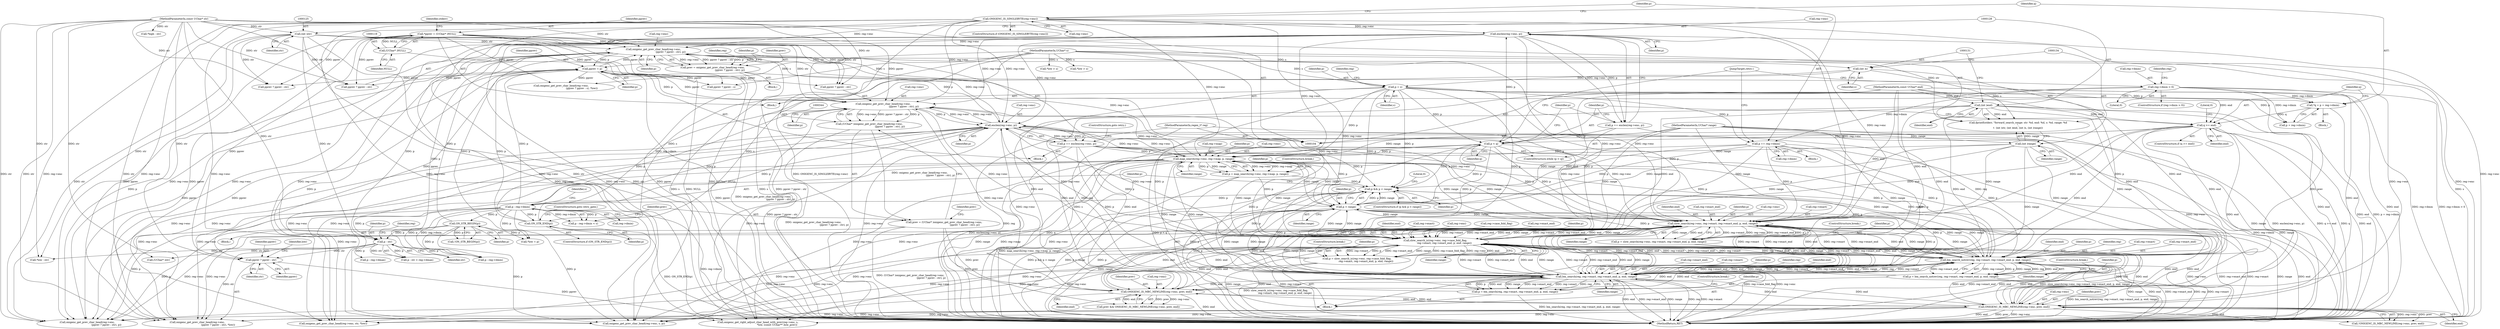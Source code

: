 digraph "0_oniguruma_b690371bbf97794b4a1d3f295d4fb9a8b05d402d@pointer" {
"1000503" [label="(Call,pprev ? pprev : str)"];
"1000116" [label="(Call,*pprev = (UChar* )NULL)"];
"1000118" [label="(Call,(UChar* )NULL)"];
"1000287" [label="(Call,pprev = p)"];
"1000338" [label="(Call,ON_STR_END(p))"];
"1000279" [label="(Call,p - reg->dmin)"];
"1000271" [label="(Call,p && p < range)"];
"1000258" [label="(Call,p = map_search(reg->enc, reg->map, p, range))"];
"1000260" [label="(Call,map_search(reg->enc, reg->map, p, range))"];
"1000292" [label="(Call,enclen(reg->enc, p))"];
"1000193" [label="(Call,slow_search(reg->enc, reg->exact, reg->exact_end, p, end, range))"];
"1000179" [label="(Call,enclen(reg->enc, p))"];
"1000147" [label="(Call,ONIGENC_IS_SINGLEBYTE(reg->enc))"];
"1000174" [label="(Call,p < q)"];
"1000177" [label="(Call,p += enclen(reg->enc, p))"];
"1000136" [label="(Call,p = s)"];
"1000130" [label="(Call,(int )s)"];
"1000108" [label="(MethodParameterIn,UChar* s)"];
"1000168" [label="(Call,q >= end)"];
"1000160" [label="(Call,*q = p + reg->dmin)"];
"1000140" [label="(Call,reg->dmin > 0)"];
"1000127" [label="(Call,(int )end)"];
"1000107" [label="(MethodParameterIn,const UChar* end)"];
"1000210" [label="(Call,slow_search_ic(reg->enc, reg->case_fold_flag,\n                       reg->exact, reg->exact_end, p, end, range))"];
"1000245" [label="(Call,bm_search_notrev(reg, reg->exact, reg->exact_end, p, end, range))"];
"1000230" [label="(Call,bm_search(reg, reg->exact, reg->exact_end, p, end, range))"];
"1000105" [label="(MethodParameterIn,regex_t* reg)"];
"1000290" [label="(Call,p += enclen(reg->enc, p))"];
"1000152" [label="(Call,p += reg->dmin)"];
"1000328" [label="(Call,ONIGENC_IS_MBC_NEWLINE(reg->enc, prev, end))"];
"1000317" [label="(Call,onigenc_get_prev_char_head(reg->enc,\n                                            (pprev ? pprev : str), p))"];
"1000124" [label="(Call,(int )str)"];
"1000106" [label="(MethodParameterIn,const UChar* str)"];
"1000312" [label="(Call,ON_STR_BEGIN(p))"];
"1000315" [label="(Call,prev = onigenc_get_prev_char_head(reg->enc,\n                                            (pprev ? pprev : str), p))"];
"1000357" [label="(Call,ONIGENC_IS_MBC_NEWLINE(reg->enc, prev, end))"];
"1000345" [label="(Call,onigenc_get_prev_char_head(reg->enc,\n                                                     (pprev ? pprev : str), p))"];
"1000341" [label="(Call,prev = (UChar* )onigenc_get_prev_char_head(reg->enc,\n                                                     (pprev ? pprev : str), p))"];
"1000343" [label="(Call,(UChar* )onigenc_get_prev_char_head(reg->enc,\n                                                     (pprev ? pprev : str), p))"];
"1000273" [label="(Call,p < range)"];
"1000208" [label="(Call,p = slow_search_ic(reg->enc, reg->case_fold_flag,\n                       reg->exact, reg->exact_end, p, end, range))"];
"1000228" [label="(Call,p = bm_search(reg, reg->exact, reg->exact_end, p, end, range))"];
"1000243" [label="(Call,p = bm_search_notrev(reg, reg->exact, reg->exact_end, p, end, range))"];
"1000191" [label="(Call,p = slow_search(reg->enc, reg->exact, reg->exact_end, p, end, range))"];
"1000133" [label="(Call,(int )range)"];
"1000109" [label="(MethodParameterIn,UChar* range)"];
"1000419" [label="(Call,p - str)"];
"1000108" [label="(MethodParameterIn,UChar* s)"];
"1000365" [label="(ControlStructure,goto retry_gate;)"];
"1000189" [label="(Block,)"];
"1000482" [label="(Call,onigenc_get_prev_char_head(reg->enc,\n                                                     (pprev ? pprev : s), *low))"];
"1000109" [label="(MethodParameterIn,UChar* range)"];
"1000382" [label="(Call,*low > s)"];
"1000274" [label="(Identifier,p)"];
"1000117" [label="(Identifier,pprev)"];
"1000243" [label="(Call,p = bm_search_notrev(reg, reg->exact, reg->exact_end, p, end, range))"];
"1000235" [label="(Call,reg->exact_end)"];
"1000340" [label="(Block,)"];
"1000197" [label="(Call,reg->exact)"];
"1000288" [label="(Identifier,pprev)"];
"1000120" [label="(Identifier,NULL)"];
"1000180" [label="(Call,reg->enc)"];
"1000449" [label="(Call,p - reg->dmax)"];
"1000127" [label="(Call,(int )end)"];
"1000506" [label="(Identifier,str)"];
"1000293" [label="(Call,reg->enc)"];
"1000362" [label="(Identifier,end)"];
"1000230" [label="(Call,bm_search(reg, reg->exact, reg->exact_end, p, end, range))"];
"1000191" [label="(Call,p = slow_search(reg->enc, reg->exact, reg->exact_end, p, end, range))"];
"1000528" [label="(Call,*high - str)"];
"1000254" [label="(Identifier,end)"];
"1000137" [label="(Identifier,p)"];
"1000176" [label="(Identifier,q)"];
"1000345" [label="(Call,onigenc_get_prev_char_head(reg->enc,\n                                                     (pprev ? pprev : str), p))"];
"1000505" [label="(Identifier,pprev)"];
"1000175" [label="(Identifier,p)"];
"1000161" [label="(Identifier,q)"];
"1000158" [label="(Block,)"];
"1000313" [label="(Identifier,p)"];
"1000403" [label="(Call,pprev ? pprev : str)"];
"1000271" [label="(Call,p && p < range)"];
"1000330" [label="(Identifier,reg)"];
"1000139" [label="(ControlStructure,if (reg->dmin > 0))"];
"1000122" [label="(Identifier,stderr)"];
"1000154" [label="(Call,reg->dmin)"];
"1000162" [label="(Call,p + reg->dmin)"];
"1000314" [label="(Block,)"];
"1000153" [label="(Identifier,p)"];
"1000290" [label="(Call,p += enclen(reg->enc, p))"];
"1000285" [label="(Block,)"];
"1000361" [label="(Identifier,prev)"];
"1000116" [label="(Call,*pprev = (UChar* )NULL)"];
"1000226" [label="(ControlStructure,break;)"];
"1000542" [label="(MethodReturn,RET)"];
"1000206" [label="(ControlStructure,break;)"];
"1000418" [label="(Call,p - str < reg->dmax)"];
"1000437" [label="(Call,onigenc_get_prev_char_head(reg->enc, str, *low))"];
"1000504" [label="(Identifier,pprev)"];
"1000455" [label="(Call,*low > s)"];
"1000204" [label="(Identifier,end)"];
"1000179" [label="(Call,enclen(reg->enc, p))"];
"1000421" [label="(Identifier,str)"];
"1000232" [label="(Call,reg->exact)"];
"1000136" [label="(Call,p = s)"];
"1000297" [label="(ControlStructure,goto retry;)"];
"1000356" [label="(Identifier,prev)"];
"1000144" [label="(Literal,0)"];
"1000275" [label="(Identifier,range)"];
"1000205" [label="(Identifier,range)"];
"1000174" [label="(Call,p < q)"];
"1000253" [label="(Identifier,p)"];
"1000311" [label="(Call,!ON_STR_BEGIN(p))"];
"1000256" [label="(ControlStructure,break;)"];
"1000118" [label="(Call,(UChar* )NULL)"];
"1000178" [label="(Identifier,p)"];
"1000255" [label="(Identifier,range)"];
"1000173" [label="(ControlStructure,while (p < q))"];
"1000346" [label="(Call,reg->enc)"];
"1000541" [label="(Literal,0)"];
"1000147" [label="(Call,ONIGENC_IS_SINGLEBYTE(reg->enc))"];
"1000389" [label="(Call,onigenc_get_prev_char_head(reg->enc, s, p))"];
"1000200" [label="(Call,reg->exact_end)"];
"1000349" [label="(Call,pprev ? pprev : str)"];
"1000246" [label="(Identifier,reg)"];
"1000238" [label="(Identifier,p)"];
"1000224" [label="(Identifier,end)"];
"1000172" [label="(Literal,0)"];
"1000259" [label="(Identifier,p)"];
"1000217" [label="(Call,reg->exact)"];
"1000499" [label="(Call,onigenc_get_prev_char_head(reg->enc,\n                                                     (pprev ? pprev : str), *low))"];
"1000231" [label="(Identifier,reg)"];
"1000353" [label="(Identifier,p)"];
"1000280" [label="(Identifier,p)"];
"1000209" [label="(Identifier,p)"];
"1000329" [label="(Call,reg->enc)"];
"1000357" [label="(Call,ONIGENC_IS_MBC_NEWLINE(reg->enc, prev, end))"];
"1000169" [label="(Identifier,q)"];
"1000160" [label="(Call,*q = p + reg->dmin)"];
"1000126" [label="(Identifier,str)"];
"1000132" [label="(Identifier,s)"];
"1000105" [label="(MethodParameterIn,regex_t* reg)"];
"1000140" [label="(Call,reg->dmin > 0)"];
"1000292" [label="(Call,enclen(reg->enc, p))"];
"1000268" [label="(Identifier,range)"];
"1000130" [label="(Call,(int )s)"];
"1000184" [label="(JumpTarget,retry:)"];
"1000312" [label="(Call,ON_STR_BEGIN(p))"];
"1000142" [label="(Identifier,reg)"];
"1000463" [label="(Call,onigenc_get_right_adjust_char_head_with_prev(reg->enc, s,\n                                                 *low, (const UChar** )low_prev))"];
"1000279" [label="(Call,p - reg->dmin)"];
"1000355" [label="(Call,prev && ONIGENC_IS_MBC_NEWLINE(reg->enc, prev, end))"];
"1000244" [label="(Identifier,p)"];
"1000106" [label="(MethodParameterIn,const UChar* str)"];
"1000486" [label="(Call,pprev ? pprev : s)"];
"1000151" [label="(Block,)"];
"1000332" [label="(Identifier,prev)"];
"1000315" [label="(Call,prev = onigenc_get_prev_char_head(reg->enc,\n                                            (pprev ? pprev : str), p))"];
"1000264" [label="(Call,reg->map)"];
"1000325" [label="(Identifier,p)"];
"1000270" [label="(ControlStructure,if (p && p < range))"];
"1000240" [label="(Identifier,range)"];
"1000133" [label="(Call,(int )range)"];
"1000113" [label="(Block,)"];
"1000141" [label="(Call,reg->dmin)"];
"1000193" [label="(Call,slow_search(reg->enc, reg->exact, reg->exact_end, p, end, range))"];
"1000328" [label="(Call,ONIGENC_IS_MBC_NEWLINE(reg->enc, prev, end))"];
"1000129" [label="(Identifier,end)"];
"1000342" [label="(Identifier,prev)"];
"1000208" [label="(Call,p = slow_search_ic(reg->enc, reg->case_fold_flag,\n                       reg->exact, reg->exact_end, p, end, range))"];
"1000419" [label="(Call,p - str)"];
"1000211" [label="(Call,reg->enc)"];
"1000272" [label="(Identifier,p)"];
"1000241" [label="(ControlStructure,break;)"];
"1000239" [label="(Identifier,end)"];
"1000192" [label="(Identifier,p)"];
"1000183" [label="(Identifier,p)"];
"1000210" [label="(Call,slow_search_ic(reg->enc, reg->case_fold_flag,\n                       reg->exact, reg->exact_end, p, end, range))"];
"1000317" [label="(Call,onigenc_get_prev_char_head(reg->enc,\n                                            (pprev ? pprev : str), p))"];
"1000107" [label="(MethodParameterIn,const UChar* end)"];
"1000214" [label="(Call,reg->case_fold_flag)"];
"1000203" [label="(Identifier,p)"];
"1000177" [label="(Call,p += enclen(reg->enc, p))"];
"1000296" [label="(Identifier,p)"];
"1000316" [label="(Identifier,prev)"];
"1000423" [label="(Identifier,reg)"];
"1000429" [label="(Call,(UChar* )str)"];
"1000338" [label="(Call,ON_STR_END(p))"];
"1000146" [label="(ControlStructure,if (ONIGENC_IS_SINGLEBYTE(reg->enc)))"];
"1000399" [label="(Call,onigenc_get_prev_char_head(reg->enc,\n                                                 (pprev ? pprev : str), p))"];
"1000420" [label="(Identifier,p)"];
"1000503" [label="(Call,pprev ? pprev : str)"];
"1000327" [label="(Call,!ONIGENC_IS_MBC_NEWLINE(reg->enc, prev, end))"];
"1000343" [label="(Call,(UChar* )onigenc_get_prev_char_head(reg->enc,\n                                                     (pprev ? pprev : str), p))"];
"1000247" [label="(Call,reg->exact)"];
"1000138" [label="(Identifier,s)"];
"1000220" [label="(Call,reg->exact_end)"];
"1000267" [label="(Identifier,p)"];
"1000170" [label="(Identifier,end)"];
"1000291" [label="(Identifier,p)"];
"1000223" [label="(Identifier,p)"];
"1000278" [label="(Call,p - reg->dmin < s)"];
"1000167" [label="(ControlStructure,if (q >= end))"];
"1000333" [label="(Identifier,end)"];
"1000194" [label="(Call,reg->enc)"];
"1000225" [label="(Identifier,range)"];
"1000124" [label="(Call,(int )str)"];
"1000284" [label="(Identifier,s)"];
"1000512" [label="(Call,p - reg->dmin)"];
"1000258" [label="(Call,p = map_search(reg->enc, reg->map, p, range))"];
"1000135" [label="(Identifier,range)"];
"1000260" [label="(Call,map_search(reg->enc, reg->map, p, range))"];
"1000168" [label="(Call,q >= end)"];
"1000522" [label="(Call,*low - str)"];
"1000152" [label="(Call,p += reg->dmin)"];
"1000318" [label="(Call,reg->enc)"];
"1000281" [label="(Call,reg->dmin)"];
"1000269" [label="(ControlStructure,break;)"];
"1000287" [label="(Call,pprev = p)"];
"1000149" [label="(Identifier,reg)"];
"1000339" [label="(Identifier,p)"];
"1000228" [label="(Call,p = bm_search(reg, reg->exact, reg->exact_end, p, end, range))"];
"1000273" [label="(Call,p < range)"];
"1000289" [label="(Identifier,p)"];
"1000358" [label="(Call,reg->enc)"];
"1000337" [label="(ControlStructure,if (ON_STR_END(p)))"];
"1000261" [label="(Call,reg->enc)"];
"1000321" [label="(Call,pprev ? pprev : str)"];
"1000341" [label="(Call,prev = (UChar* )onigenc_get_prev_char_head(reg->enc,\n                                                     (pprev ? pprev : str), p))"];
"1000245" [label="(Call,bm_search_notrev(reg, reg->exact, reg->exact_end, p, end, range))"];
"1000508" [label="(Identifier,low)"];
"1000148" [label="(Call,reg->enc)"];
"1000250" [label="(Call,reg->exact_end)"];
"1000229" [label="(Identifier,p)"];
"1000374" [label="(Call,*low = p)"];
"1000121" [label="(Call,fprintf(stderr, \"forward_search_range: str: %d, end: %d, s: %d, range: %d\n\",\n\t  (int )str, (int )end, (int )s, (int )range))"];
"1000503" -> "1000499"  [label="AST: "];
"1000503" -> "1000505"  [label="CFG: "];
"1000503" -> "1000506"  [label="CFG: "];
"1000504" -> "1000503"  [label="AST: "];
"1000505" -> "1000503"  [label="AST: "];
"1000506" -> "1000503"  [label="AST: "];
"1000508" -> "1000503"  [label="CFG: "];
"1000503" -> "1000542"  [label="DDG: pprev"];
"1000116" -> "1000503"  [label="DDG: pprev"];
"1000287" -> "1000503"  [label="DDG: pprev"];
"1000419" -> "1000503"  [label="DDG: str"];
"1000106" -> "1000503"  [label="DDG: str"];
"1000116" -> "1000113"  [label="AST: "];
"1000116" -> "1000118"  [label="CFG: "];
"1000117" -> "1000116"  [label="AST: "];
"1000118" -> "1000116"  [label="AST: "];
"1000122" -> "1000116"  [label="CFG: "];
"1000116" -> "1000542"  [label="DDG: pprev"];
"1000116" -> "1000542"  [label="DDG: (UChar* )NULL"];
"1000118" -> "1000116"  [label="DDG: NULL"];
"1000116" -> "1000317"  [label="DDG: pprev"];
"1000116" -> "1000321"  [label="DDG: pprev"];
"1000116" -> "1000345"  [label="DDG: pprev"];
"1000116" -> "1000349"  [label="DDG: pprev"];
"1000116" -> "1000399"  [label="DDG: pprev"];
"1000116" -> "1000403"  [label="DDG: pprev"];
"1000116" -> "1000482"  [label="DDG: pprev"];
"1000116" -> "1000486"  [label="DDG: pprev"];
"1000116" -> "1000499"  [label="DDG: pprev"];
"1000118" -> "1000120"  [label="CFG: "];
"1000119" -> "1000118"  [label="AST: "];
"1000120" -> "1000118"  [label="AST: "];
"1000118" -> "1000542"  [label="DDG: NULL"];
"1000287" -> "1000285"  [label="AST: "];
"1000287" -> "1000289"  [label="CFG: "];
"1000288" -> "1000287"  [label="AST: "];
"1000289" -> "1000287"  [label="AST: "];
"1000291" -> "1000287"  [label="CFG: "];
"1000287" -> "1000542"  [label="DDG: pprev"];
"1000338" -> "1000287"  [label="DDG: p"];
"1000279" -> "1000287"  [label="DDG: p"];
"1000345" -> "1000287"  [label="DDG: p"];
"1000317" -> "1000287"  [label="DDG: p"];
"1000287" -> "1000317"  [label="DDG: pprev"];
"1000287" -> "1000321"  [label="DDG: pprev"];
"1000287" -> "1000345"  [label="DDG: pprev"];
"1000287" -> "1000349"  [label="DDG: pprev"];
"1000287" -> "1000399"  [label="DDG: pprev"];
"1000287" -> "1000403"  [label="DDG: pprev"];
"1000287" -> "1000482"  [label="DDG: pprev"];
"1000287" -> "1000486"  [label="DDG: pprev"];
"1000287" -> "1000499"  [label="DDG: pprev"];
"1000338" -> "1000337"  [label="AST: "];
"1000338" -> "1000339"  [label="CFG: "];
"1000339" -> "1000338"  [label="AST: "];
"1000342" -> "1000338"  [label="CFG: "];
"1000365" -> "1000338"  [label="CFG: "];
"1000338" -> "1000542"  [label="DDG: ON_STR_END(p)"];
"1000338" -> "1000292"  [label="DDG: p"];
"1000279" -> "1000338"  [label="DDG: p"];
"1000338" -> "1000345"  [label="DDG: p"];
"1000279" -> "1000278"  [label="AST: "];
"1000279" -> "1000281"  [label="CFG: "];
"1000280" -> "1000279"  [label="AST: "];
"1000281" -> "1000279"  [label="AST: "];
"1000284" -> "1000279"  [label="CFG: "];
"1000279" -> "1000542"  [label="DDG: reg->dmin"];
"1000279" -> "1000278"  [label="DDG: p"];
"1000279" -> "1000278"  [label="DDG: reg->dmin"];
"1000271" -> "1000279"  [label="DDG: p"];
"1000140" -> "1000279"  [label="DDG: reg->dmin"];
"1000279" -> "1000292"  [label="DDG: p"];
"1000279" -> "1000312"  [label="DDG: p"];
"1000279" -> "1000374"  [label="DDG: p"];
"1000279" -> "1000389"  [label="DDG: p"];
"1000279" -> "1000399"  [label="DDG: p"];
"1000279" -> "1000419"  [label="DDG: p"];
"1000279" -> "1000512"  [label="DDG: p"];
"1000279" -> "1000512"  [label="DDG: reg->dmin"];
"1000271" -> "1000270"  [label="AST: "];
"1000271" -> "1000272"  [label="CFG: "];
"1000271" -> "1000273"  [label="CFG: "];
"1000272" -> "1000271"  [label="AST: "];
"1000273" -> "1000271"  [label="AST: "];
"1000280" -> "1000271"  [label="CFG: "];
"1000541" -> "1000271"  [label="CFG: "];
"1000271" -> "1000542"  [label="DDG: p < range"];
"1000271" -> "1000542"  [label="DDG: p"];
"1000271" -> "1000542"  [label="DDG: p && p < range"];
"1000258" -> "1000271"  [label="DDG: p"];
"1000290" -> "1000271"  [label="DDG: p"];
"1000208" -> "1000271"  [label="DDG: p"];
"1000228" -> "1000271"  [label="DDG: p"];
"1000273" -> "1000271"  [label="DDG: p"];
"1000273" -> "1000271"  [label="DDG: range"];
"1000152" -> "1000271"  [label="DDG: p"];
"1000243" -> "1000271"  [label="DDG: p"];
"1000191" -> "1000271"  [label="DDG: p"];
"1000136" -> "1000271"  [label="DDG: p"];
"1000174" -> "1000271"  [label="DDG: p"];
"1000258" -> "1000189"  [label="AST: "];
"1000258" -> "1000260"  [label="CFG: "];
"1000259" -> "1000258"  [label="AST: "];
"1000260" -> "1000258"  [label="AST: "];
"1000269" -> "1000258"  [label="CFG: "];
"1000258" -> "1000542"  [label="DDG: map_search(reg->enc, reg->map, p, range)"];
"1000260" -> "1000258"  [label="DDG: reg->enc"];
"1000260" -> "1000258"  [label="DDG: reg->map"];
"1000260" -> "1000258"  [label="DDG: p"];
"1000260" -> "1000258"  [label="DDG: range"];
"1000258" -> "1000273"  [label="DDG: p"];
"1000260" -> "1000268"  [label="CFG: "];
"1000261" -> "1000260"  [label="AST: "];
"1000264" -> "1000260"  [label="AST: "];
"1000267" -> "1000260"  [label="AST: "];
"1000268" -> "1000260"  [label="AST: "];
"1000260" -> "1000542"  [label="DDG: range"];
"1000260" -> "1000542"  [label="DDG: reg->map"];
"1000260" -> "1000542"  [label="DDG: reg->enc"];
"1000260" -> "1000193"  [label="DDG: range"];
"1000260" -> "1000210"  [label="DDG: range"];
"1000260" -> "1000230"  [label="DDG: range"];
"1000260" -> "1000245"  [label="DDG: range"];
"1000292" -> "1000260"  [label="DDG: reg->enc"];
"1000179" -> "1000260"  [label="DDG: reg->enc"];
"1000147" -> "1000260"  [label="DDG: reg->enc"];
"1000290" -> "1000260"  [label="DDG: p"];
"1000152" -> "1000260"  [label="DDG: p"];
"1000136" -> "1000260"  [label="DDG: p"];
"1000174" -> "1000260"  [label="DDG: p"];
"1000210" -> "1000260"  [label="DDG: range"];
"1000273" -> "1000260"  [label="DDG: range"];
"1000245" -> "1000260"  [label="DDG: range"];
"1000230" -> "1000260"  [label="DDG: range"];
"1000133" -> "1000260"  [label="DDG: range"];
"1000193" -> "1000260"  [label="DDG: range"];
"1000109" -> "1000260"  [label="DDG: range"];
"1000260" -> "1000273"  [label="DDG: range"];
"1000260" -> "1000292"  [label="DDG: reg->enc"];
"1000260" -> "1000317"  [label="DDG: reg->enc"];
"1000260" -> "1000345"  [label="DDG: reg->enc"];
"1000260" -> "1000389"  [label="DDG: reg->enc"];
"1000260" -> "1000399"  [label="DDG: reg->enc"];
"1000260" -> "1000437"  [label="DDG: reg->enc"];
"1000260" -> "1000463"  [label="DDG: reg->enc"];
"1000260" -> "1000499"  [label="DDG: reg->enc"];
"1000292" -> "1000290"  [label="AST: "];
"1000292" -> "1000296"  [label="CFG: "];
"1000293" -> "1000292"  [label="AST: "];
"1000296" -> "1000292"  [label="AST: "];
"1000290" -> "1000292"  [label="CFG: "];
"1000292" -> "1000542"  [label="DDG: reg->enc"];
"1000292" -> "1000193"  [label="DDG: reg->enc"];
"1000292" -> "1000210"  [label="DDG: reg->enc"];
"1000292" -> "1000290"  [label="DDG: reg->enc"];
"1000292" -> "1000290"  [label="DDG: p"];
"1000193" -> "1000292"  [label="DDG: reg->enc"];
"1000179" -> "1000292"  [label="DDG: reg->enc"];
"1000147" -> "1000292"  [label="DDG: reg->enc"];
"1000210" -> "1000292"  [label="DDG: reg->enc"];
"1000357" -> "1000292"  [label="DDG: reg->enc"];
"1000328" -> "1000292"  [label="DDG: reg->enc"];
"1000345" -> "1000292"  [label="DDG: reg->enc"];
"1000345" -> "1000292"  [label="DDG: p"];
"1000317" -> "1000292"  [label="DDG: p"];
"1000292" -> "1000317"  [label="DDG: reg->enc"];
"1000292" -> "1000345"  [label="DDG: reg->enc"];
"1000292" -> "1000389"  [label="DDG: reg->enc"];
"1000292" -> "1000399"  [label="DDG: reg->enc"];
"1000292" -> "1000437"  [label="DDG: reg->enc"];
"1000292" -> "1000463"  [label="DDG: reg->enc"];
"1000292" -> "1000499"  [label="DDG: reg->enc"];
"1000193" -> "1000191"  [label="AST: "];
"1000193" -> "1000205"  [label="CFG: "];
"1000194" -> "1000193"  [label="AST: "];
"1000197" -> "1000193"  [label="AST: "];
"1000200" -> "1000193"  [label="AST: "];
"1000203" -> "1000193"  [label="AST: "];
"1000204" -> "1000193"  [label="AST: "];
"1000205" -> "1000193"  [label="AST: "];
"1000191" -> "1000193"  [label="CFG: "];
"1000193" -> "1000542"  [label="DDG: reg->enc"];
"1000193" -> "1000542"  [label="DDG: reg->exact_end"];
"1000193" -> "1000542"  [label="DDG: reg->exact"];
"1000193" -> "1000542"  [label="DDG: range"];
"1000193" -> "1000542"  [label="DDG: end"];
"1000193" -> "1000191"  [label="DDG: reg->exact"];
"1000193" -> "1000191"  [label="DDG: reg->enc"];
"1000193" -> "1000191"  [label="DDG: reg->exact_end"];
"1000193" -> "1000191"  [label="DDG: p"];
"1000193" -> "1000191"  [label="DDG: range"];
"1000193" -> "1000191"  [label="DDG: end"];
"1000179" -> "1000193"  [label="DDG: reg->enc"];
"1000147" -> "1000193"  [label="DDG: reg->enc"];
"1000210" -> "1000193"  [label="DDG: reg->exact"];
"1000210" -> "1000193"  [label="DDG: reg->exact_end"];
"1000210" -> "1000193"  [label="DDG: end"];
"1000210" -> "1000193"  [label="DDG: range"];
"1000245" -> "1000193"  [label="DDG: reg->exact"];
"1000245" -> "1000193"  [label="DDG: reg->exact_end"];
"1000245" -> "1000193"  [label="DDG: end"];
"1000245" -> "1000193"  [label="DDG: range"];
"1000230" -> "1000193"  [label="DDG: reg->exact"];
"1000230" -> "1000193"  [label="DDG: reg->exact_end"];
"1000230" -> "1000193"  [label="DDG: end"];
"1000230" -> "1000193"  [label="DDG: range"];
"1000290" -> "1000193"  [label="DDG: p"];
"1000152" -> "1000193"  [label="DDG: p"];
"1000136" -> "1000193"  [label="DDG: p"];
"1000174" -> "1000193"  [label="DDG: p"];
"1000328" -> "1000193"  [label="DDG: end"];
"1000127" -> "1000193"  [label="DDG: end"];
"1000357" -> "1000193"  [label="DDG: end"];
"1000168" -> "1000193"  [label="DDG: end"];
"1000107" -> "1000193"  [label="DDG: end"];
"1000273" -> "1000193"  [label="DDG: range"];
"1000133" -> "1000193"  [label="DDG: range"];
"1000109" -> "1000193"  [label="DDG: range"];
"1000193" -> "1000210"  [label="DDG: reg->exact"];
"1000193" -> "1000210"  [label="DDG: reg->exact_end"];
"1000193" -> "1000210"  [label="DDG: end"];
"1000193" -> "1000210"  [label="DDG: range"];
"1000193" -> "1000230"  [label="DDG: reg->exact"];
"1000193" -> "1000230"  [label="DDG: reg->exact_end"];
"1000193" -> "1000230"  [label="DDG: end"];
"1000193" -> "1000230"  [label="DDG: range"];
"1000193" -> "1000245"  [label="DDG: reg->exact"];
"1000193" -> "1000245"  [label="DDG: reg->exact_end"];
"1000193" -> "1000245"  [label="DDG: end"];
"1000193" -> "1000245"  [label="DDG: range"];
"1000193" -> "1000273"  [label="DDG: range"];
"1000193" -> "1000317"  [label="DDG: reg->enc"];
"1000193" -> "1000328"  [label="DDG: end"];
"1000193" -> "1000345"  [label="DDG: reg->enc"];
"1000193" -> "1000357"  [label="DDG: end"];
"1000193" -> "1000389"  [label="DDG: reg->enc"];
"1000193" -> "1000399"  [label="DDG: reg->enc"];
"1000193" -> "1000437"  [label="DDG: reg->enc"];
"1000193" -> "1000463"  [label="DDG: reg->enc"];
"1000193" -> "1000499"  [label="DDG: reg->enc"];
"1000179" -> "1000177"  [label="AST: "];
"1000179" -> "1000183"  [label="CFG: "];
"1000180" -> "1000179"  [label="AST: "];
"1000183" -> "1000179"  [label="AST: "];
"1000177" -> "1000179"  [label="CFG: "];
"1000179" -> "1000542"  [label="DDG: reg->enc"];
"1000179" -> "1000177"  [label="DDG: reg->enc"];
"1000179" -> "1000177"  [label="DDG: p"];
"1000147" -> "1000179"  [label="DDG: reg->enc"];
"1000174" -> "1000179"  [label="DDG: p"];
"1000179" -> "1000210"  [label="DDG: reg->enc"];
"1000179" -> "1000317"  [label="DDG: reg->enc"];
"1000179" -> "1000345"  [label="DDG: reg->enc"];
"1000179" -> "1000389"  [label="DDG: reg->enc"];
"1000179" -> "1000399"  [label="DDG: reg->enc"];
"1000179" -> "1000437"  [label="DDG: reg->enc"];
"1000179" -> "1000463"  [label="DDG: reg->enc"];
"1000179" -> "1000499"  [label="DDG: reg->enc"];
"1000147" -> "1000146"  [label="AST: "];
"1000147" -> "1000148"  [label="CFG: "];
"1000148" -> "1000147"  [label="AST: "];
"1000153" -> "1000147"  [label="CFG: "];
"1000161" -> "1000147"  [label="CFG: "];
"1000147" -> "1000542"  [label="DDG: reg->enc"];
"1000147" -> "1000542"  [label="DDG: ONIGENC_IS_SINGLEBYTE(reg->enc)"];
"1000147" -> "1000210"  [label="DDG: reg->enc"];
"1000147" -> "1000317"  [label="DDG: reg->enc"];
"1000147" -> "1000345"  [label="DDG: reg->enc"];
"1000147" -> "1000389"  [label="DDG: reg->enc"];
"1000147" -> "1000399"  [label="DDG: reg->enc"];
"1000147" -> "1000437"  [label="DDG: reg->enc"];
"1000147" -> "1000463"  [label="DDG: reg->enc"];
"1000147" -> "1000499"  [label="DDG: reg->enc"];
"1000174" -> "1000173"  [label="AST: "];
"1000174" -> "1000176"  [label="CFG: "];
"1000175" -> "1000174"  [label="AST: "];
"1000176" -> "1000174"  [label="AST: "];
"1000178" -> "1000174"  [label="CFG: "];
"1000184" -> "1000174"  [label="CFG: "];
"1000174" -> "1000542"  [label="DDG: q"];
"1000174" -> "1000542"  [label="DDG: p < q"];
"1000177" -> "1000174"  [label="DDG: p"];
"1000136" -> "1000174"  [label="DDG: p"];
"1000168" -> "1000174"  [label="DDG: q"];
"1000174" -> "1000210"  [label="DDG: p"];
"1000174" -> "1000230"  [label="DDG: p"];
"1000174" -> "1000245"  [label="DDG: p"];
"1000174" -> "1000273"  [label="DDG: p"];
"1000177" -> "1000173"  [label="AST: "];
"1000178" -> "1000177"  [label="AST: "];
"1000175" -> "1000177"  [label="CFG: "];
"1000177" -> "1000542"  [label="DDG: enclen(reg->enc, p)"];
"1000136" -> "1000113"  [label="AST: "];
"1000136" -> "1000138"  [label="CFG: "];
"1000137" -> "1000136"  [label="AST: "];
"1000138" -> "1000136"  [label="AST: "];
"1000142" -> "1000136"  [label="CFG: "];
"1000136" -> "1000542"  [label="DDG: s"];
"1000130" -> "1000136"  [label="DDG: s"];
"1000108" -> "1000136"  [label="DDG: s"];
"1000136" -> "1000152"  [label="DDG: p"];
"1000136" -> "1000160"  [label="DDG: p"];
"1000136" -> "1000162"  [label="DDG: p"];
"1000136" -> "1000210"  [label="DDG: p"];
"1000136" -> "1000230"  [label="DDG: p"];
"1000136" -> "1000245"  [label="DDG: p"];
"1000136" -> "1000273"  [label="DDG: p"];
"1000130" -> "1000121"  [label="AST: "];
"1000130" -> "1000132"  [label="CFG: "];
"1000131" -> "1000130"  [label="AST: "];
"1000132" -> "1000130"  [label="AST: "];
"1000134" -> "1000130"  [label="CFG: "];
"1000130" -> "1000121"  [label="DDG: s"];
"1000108" -> "1000130"  [label="DDG: s"];
"1000130" -> "1000278"  [label="DDG: s"];
"1000108" -> "1000104"  [label="AST: "];
"1000108" -> "1000542"  [label="DDG: s"];
"1000108" -> "1000278"  [label="DDG: s"];
"1000108" -> "1000382"  [label="DDG: s"];
"1000108" -> "1000389"  [label="DDG: s"];
"1000108" -> "1000455"  [label="DDG: s"];
"1000108" -> "1000463"  [label="DDG: s"];
"1000108" -> "1000482"  [label="DDG: s"];
"1000108" -> "1000486"  [label="DDG: s"];
"1000168" -> "1000167"  [label="AST: "];
"1000168" -> "1000170"  [label="CFG: "];
"1000169" -> "1000168"  [label="AST: "];
"1000170" -> "1000168"  [label="AST: "];
"1000172" -> "1000168"  [label="CFG: "];
"1000175" -> "1000168"  [label="CFG: "];
"1000168" -> "1000542"  [label="DDG: q >= end"];
"1000168" -> "1000542"  [label="DDG: q"];
"1000168" -> "1000542"  [label="DDG: end"];
"1000160" -> "1000168"  [label="DDG: q"];
"1000127" -> "1000168"  [label="DDG: end"];
"1000107" -> "1000168"  [label="DDG: end"];
"1000168" -> "1000210"  [label="DDG: end"];
"1000168" -> "1000230"  [label="DDG: end"];
"1000168" -> "1000245"  [label="DDG: end"];
"1000168" -> "1000328"  [label="DDG: end"];
"1000168" -> "1000357"  [label="DDG: end"];
"1000160" -> "1000158"  [label="AST: "];
"1000160" -> "1000162"  [label="CFG: "];
"1000161" -> "1000160"  [label="AST: "];
"1000162" -> "1000160"  [label="AST: "];
"1000169" -> "1000160"  [label="CFG: "];
"1000160" -> "1000542"  [label="DDG: p + reg->dmin"];
"1000140" -> "1000160"  [label="DDG: reg->dmin"];
"1000140" -> "1000139"  [label="AST: "];
"1000140" -> "1000144"  [label="CFG: "];
"1000141" -> "1000140"  [label="AST: "];
"1000144" -> "1000140"  [label="AST: "];
"1000149" -> "1000140"  [label="CFG: "];
"1000184" -> "1000140"  [label="CFG: "];
"1000140" -> "1000542"  [label="DDG: reg->dmin"];
"1000140" -> "1000542"  [label="DDG: reg->dmin > 0"];
"1000140" -> "1000152"  [label="DDG: reg->dmin"];
"1000140" -> "1000162"  [label="DDG: reg->dmin"];
"1000127" -> "1000121"  [label="AST: "];
"1000127" -> "1000129"  [label="CFG: "];
"1000128" -> "1000127"  [label="AST: "];
"1000129" -> "1000127"  [label="AST: "];
"1000131" -> "1000127"  [label="CFG: "];
"1000127" -> "1000542"  [label="DDG: end"];
"1000127" -> "1000121"  [label="DDG: end"];
"1000107" -> "1000127"  [label="DDG: end"];
"1000127" -> "1000210"  [label="DDG: end"];
"1000127" -> "1000230"  [label="DDG: end"];
"1000127" -> "1000245"  [label="DDG: end"];
"1000127" -> "1000328"  [label="DDG: end"];
"1000127" -> "1000357"  [label="DDG: end"];
"1000107" -> "1000104"  [label="AST: "];
"1000107" -> "1000542"  [label="DDG: end"];
"1000107" -> "1000210"  [label="DDG: end"];
"1000107" -> "1000230"  [label="DDG: end"];
"1000107" -> "1000245"  [label="DDG: end"];
"1000107" -> "1000328"  [label="DDG: end"];
"1000107" -> "1000357"  [label="DDG: end"];
"1000210" -> "1000208"  [label="AST: "];
"1000210" -> "1000225"  [label="CFG: "];
"1000211" -> "1000210"  [label="AST: "];
"1000214" -> "1000210"  [label="AST: "];
"1000217" -> "1000210"  [label="AST: "];
"1000220" -> "1000210"  [label="AST: "];
"1000223" -> "1000210"  [label="AST: "];
"1000224" -> "1000210"  [label="AST: "];
"1000225" -> "1000210"  [label="AST: "];
"1000208" -> "1000210"  [label="CFG: "];
"1000210" -> "1000542"  [label="DDG: range"];
"1000210" -> "1000542"  [label="DDG: reg->exact"];
"1000210" -> "1000542"  [label="DDG: reg->case_fold_flag"];
"1000210" -> "1000542"  [label="DDG: reg->enc"];
"1000210" -> "1000542"  [label="DDG: reg->exact_end"];
"1000210" -> "1000542"  [label="DDG: end"];
"1000210" -> "1000208"  [label="DDG: reg->exact"];
"1000210" -> "1000208"  [label="DDG: p"];
"1000210" -> "1000208"  [label="DDG: reg->exact_end"];
"1000210" -> "1000208"  [label="DDG: range"];
"1000210" -> "1000208"  [label="DDG: reg->case_fold_flag"];
"1000210" -> "1000208"  [label="DDG: reg->enc"];
"1000210" -> "1000208"  [label="DDG: end"];
"1000245" -> "1000210"  [label="DDG: reg->exact"];
"1000245" -> "1000210"  [label="DDG: reg->exact_end"];
"1000245" -> "1000210"  [label="DDG: end"];
"1000245" -> "1000210"  [label="DDG: range"];
"1000230" -> "1000210"  [label="DDG: reg->exact"];
"1000230" -> "1000210"  [label="DDG: reg->exact_end"];
"1000230" -> "1000210"  [label="DDG: end"];
"1000230" -> "1000210"  [label="DDG: range"];
"1000290" -> "1000210"  [label="DDG: p"];
"1000152" -> "1000210"  [label="DDG: p"];
"1000328" -> "1000210"  [label="DDG: end"];
"1000357" -> "1000210"  [label="DDG: end"];
"1000273" -> "1000210"  [label="DDG: range"];
"1000133" -> "1000210"  [label="DDG: range"];
"1000109" -> "1000210"  [label="DDG: range"];
"1000210" -> "1000230"  [label="DDG: reg->exact"];
"1000210" -> "1000230"  [label="DDG: reg->exact_end"];
"1000210" -> "1000230"  [label="DDG: end"];
"1000210" -> "1000230"  [label="DDG: range"];
"1000210" -> "1000245"  [label="DDG: reg->exact"];
"1000210" -> "1000245"  [label="DDG: reg->exact_end"];
"1000210" -> "1000245"  [label="DDG: end"];
"1000210" -> "1000245"  [label="DDG: range"];
"1000210" -> "1000273"  [label="DDG: range"];
"1000210" -> "1000317"  [label="DDG: reg->enc"];
"1000210" -> "1000328"  [label="DDG: end"];
"1000210" -> "1000345"  [label="DDG: reg->enc"];
"1000210" -> "1000357"  [label="DDG: end"];
"1000210" -> "1000389"  [label="DDG: reg->enc"];
"1000210" -> "1000399"  [label="DDG: reg->enc"];
"1000210" -> "1000437"  [label="DDG: reg->enc"];
"1000210" -> "1000463"  [label="DDG: reg->enc"];
"1000210" -> "1000499"  [label="DDG: reg->enc"];
"1000245" -> "1000243"  [label="AST: "];
"1000245" -> "1000255"  [label="CFG: "];
"1000246" -> "1000245"  [label="AST: "];
"1000247" -> "1000245"  [label="AST: "];
"1000250" -> "1000245"  [label="AST: "];
"1000253" -> "1000245"  [label="AST: "];
"1000254" -> "1000245"  [label="AST: "];
"1000255" -> "1000245"  [label="AST: "];
"1000243" -> "1000245"  [label="CFG: "];
"1000245" -> "1000542"  [label="DDG: range"];
"1000245" -> "1000542"  [label="DDG: end"];
"1000245" -> "1000542"  [label="DDG: reg->exact_end"];
"1000245" -> "1000542"  [label="DDG: reg"];
"1000245" -> "1000542"  [label="DDG: reg->exact"];
"1000245" -> "1000230"  [label="DDG: reg"];
"1000245" -> "1000230"  [label="DDG: reg->exact"];
"1000245" -> "1000230"  [label="DDG: reg->exact_end"];
"1000245" -> "1000230"  [label="DDG: end"];
"1000245" -> "1000230"  [label="DDG: range"];
"1000245" -> "1000243"  [label="DDG: reg->exact"];
"1000245" -> "1000243"  [label="DDG: p"];
"1000245" -> "1000243"  [label="DDG: range"];
"1000245" -> "1000243"  [label="DDG: reg"];
"1000245" -> "1000243"  [label="DDG: end"];
"1000245" -> "1000243"  [label="DDG: reg->exact_end"];
"1000230" -> "1000245"  [label="DDG: reg"];
"1000230" -> "1000245"  [label="DDG: reg->exact"];
"1000230" -> "1000245"  [label="DDG: reg->exact_end"];
"1000230" -> "1000245"  [label="DDG: end"];
"1000230" -> "1000245"  [label="DDG: range"];
"1000105" -> "1000245"  [label="DDG: reg"];
"1000290" -> "1000245"  [label="DDG: p"];
"1000152" -> "1000245"  [label="DDG: p"];
"1000328" -> "1000245"  [label="DDG: end"];
"1000357" -> "1000245"  [label="DDG: end"];
"1000273" -> "1000245"  [label="DDG: range"];
"1000133" -> "1000245"  [label="DDG: range"];
"1000109" -> "1000245"  [label="DDG: range"];
"1000245" -> "1000273"  [label="DDG: range"];
"1000245" -> "1000328"  [label="DDG: end"];
"1000245" -> "1000357"  [label="DDG: end"];
"1000230" -> "1000228"  [label="AST: "];
"1000230" -> "1000240"  [label="CFG: "];
"1000231" -> "1000230"  [label="AST: "];
"1000232" -> "1000230"  [label="AST: "];
"1000235" -> "1000230"  [label="AST: "];
"1000238" -> "1000230"  [label="AST: "];
"1000239" -> "1000230"  [label="AST: "];
"1000240" -> "1000230"  [label="AST: "];
"1000228" -> "1000230"  [label="CFG: "];
"1000230" -> "1000542"  [label="DDG: end"];
"1000230" -> "1000542"  [label="DDG: reg->exact_end"];
"1000230" -> "1000542"  [label="DDG: range"];
"1000230" -> "1000542"  [label="DDG: reg"];
"1000230" -> "1000542"  [label="DDG: reg->exact"];
"1000230" -> "1000228"  [label="DDG: p"];
"1000230" -> "1000228"  [label="DDG: end"];
"1000230" -> "1000228"  [label="DDG: range"];
"1000230" -> "1000228"  [label="DDG: reg->exact_end"];
"1000230" -> "1000228"  [label="DDG: reg->exact"];
"1000230" -> "1000228"  [label="DDG: reg"];
"1000105" -> "1000230"  [label="DDG: reg"];
"1000290" -> "1000230"  [label="DDG: p"];
"1000152" -> "1000230"  [label="DDG: p"];
"1000328" -> "1000230"  [label="DDG: end"];
"1000357" -> "1000230"  [label="DDG: end"];
"1000273" -> "1000230"  [label="DDG: range"];
"1000133" -> "1000230"  [label="DDG: range"];
"1000109" -> "1000230"  [label="DDG: range"];
"1000230" -> "1000273"  [label="DDG: range"];
"1000230" -> "1000328"  [label="DDG: end"];
"1000230" -> "1000357"  [label="DDG: end"];
"1000105" -> "1000104"  [label="AST: "];
"1000105" -> "1000542"  [label="DDG: reg"];
"1000290" -> "1000285"  [label="AST: "];
"1000291" -> "1000290"  [label="AST: "];
"1000297" -> "1000290"  [label="CFG: "];
"1000290" -> "1000542"  [label="DDG: enclen(reg->enc, p)"];
"1000290" -> "1000273"  [label="DDG: p"];
"1000152" -> "1000151"  [label="AST: "];
"1000152" -> "1000154"  [label="CFG: "];
"1000153" -> "1000152"  [label="AST: "];
"1000154" -> "1000152"  [label="AST: "];
"1000184" -> "1000152"  [label="CFG: "];
"1000152" -> "1000542"  [label="DDG: reg->dmin"];
"1000152" -> "1000273"  [label="DDG: p"];
"1000328" -> "1000327"  [label="AST: "];
"1000328" -> "1000333"  [label="CFG: "];
"1000329" -> "1000328"  [label="AST: "];
"1000332" -> "1000328"  [label="AST: "];
"1000333" -> "1000328"  [label="AST: "];
"1000327" -> "1000328"  [label="CFG: "];
"1000328" -> "1000542"  [label="DDG: end"];
"1000328" -> "1000542"  [label="DDG: prev"];
"1000328" -> "1000542"  [label="DDG: reg->enc"];
"1000328" -> "1000327"  [label="DDG: reg->enc"];
"1000328" -> "1000327"  [label="DDG: prev"];
"1000328" -> "1000327"  [label="DDG: end"];
"1000317" -> "1000328"  [label="DDG: reg->enc"];
"1000315" -> "1000328"  [label="DDG: prev"];
"1000357" -> "1000328"  [label="DDG: end"];
"1000328" -> "1000357"  [label="DDG: end"];
"1000328" -> "1000389"  [label="DDG: reg->enc"];
"1000328" -> "1000399"  [label="DDG: reg->enc"];
"1000328" -> "1000437"  [label="DDG: reg->enc"];
"1000328" -> "1000463"  [label="DDG: reg->enc"];
"1000328" -> "1000499"  [label="DDG: reg->enc"];
"1000317" -> "1000315"  [label="AST: "];
"1000317" -> "1000325"  [label="CFG: "];
"1000318" -> "1000317"  [label="AST: "];
"1000321" -> "1000317"  [label="AST: "];
"1000325" -> "1000317"  [label="AST: "];
"1000315" -> "1000317"  [label="CFG: "];
"1000317" -> "1000542"  [label="DDG: pprev ? pprev : str"];
"1000317" -> "1000315"  [label="DDG: reg->enc"];
"1000317" -> "1000315"  [label="DDG: pprev ? pprev : str"];
"1000317" -> "1000315"  [label="DDG: p"];
"1000124" -> "1000317"  [label="DDG: str"];
"1000106" -> "1000317"  [label="DDG: str"];
"1000312" -> "1000317"  [label="DDG: p"];
"1000317" -> "1000374"  [label="DDG: p"];
"1000317" -> "1000389"  [label="DDG: p"];
"1000317" -> "1000399"  [label="DDG: p"];
"1000317" -> "1000419"  [label="DDG: p"];
"1000317" -> "1000512"  [label="DDG: p"];
"1000124" -> "1000121"  [label="AST: "];
"1000124" -> "1000126"  [label="CFG: "];
"1000125" -> "1000124"  [label="AST: "];
"1000126" -> "1000124"  [label="AST: "];
"1000128" -> "1000124"  [label="CFG: "];
"1000124" -> "1000542"  [label="DDG: str"];
"1000124" -> "1000121"  [label="DDG: str"];
"1000106" -> "1000124"  [label="DDG: str"];
"1000124" -> "1000321"  [label="DDG: str"];
"1000124" -> "1000345"  [label="DDG: str"];
"1000124" -> "1000349"  [label="DDG: str"];
"1000124" -> "1000399"  [label="DDG: str"];
"1000124" -> "1000403"  [label="DDG: str"];
"1000124" -> "1000419"  [label="DDG: str"];
"1000124" -> "1000522"  [label="DDG: str"];
"1000106" -> "1000104"  [label="AST: "];
"1000106" -> "1000542"  [label="DDG: str"];
"1000106" -> "1000321"  [label="DDG: str"];
"1000106" -> "1000345"  [label="DDG: str"];
"1000106" -> "1000349"  [label="DDG: str"];
"1000106" -> "1000399"  [label="DDG: str"];
"1000106" -> "1000403"  [label="DDG: str"];
"1000106" -> "1000419"  [label="DDG: str"];
"1000106" -> "1000429"  [label="DDG: str"];
"1000106" -> "1000437"  [label="DDG: str"];
"1000106" -> "1000499"  [label="DDG: str"];
"1000106" -> "1000522"  [label="DDG: str"];
"1000106" -> "1000528"  [label="DDG: str"];
"1000312" -> "1000311"  [label="AST: "];
"1000312" -> "1000313"  [label="CFG: "];
"1000313" -> "1000312"  [label="AST: "];
"1000311" -> "1000312"  [label="CFG: "];
"1000312" -> "1000311"  [label="DDG: p"];
"1000312" -> "1000374"  [label="DDG: p"];
"1000312" -> "1000389"  [label="DDG: p"];
"1000312" -> "1000399"  [label="DDG: p"];
"1000312" -> "1000419"  [label="DDG: p"];
"1000312" -> "1000512"  [label="DDG: p"];
"1000315" -> "1000314"  [label="AST: "];
"1000316" -> "1000315"  [label="AST: "];
"1000330" -> "1000315"  [label="CFG: "];
"1000315" -> "1000542"  [label="DDG: onigenc_get_prev_char_head(reg->enc,\n                                            (pprev ? pprev : str), p)"];
"1000357" -> "1000355"  [label="AST: "];
"1000357" -> "1000362"  [label="CFG: "];
"1000358" -> "1000357"  [label="AST: "];
"1000361" -> "1000357"  [label="AST: "];
"1000362" -> "1000357"  [label="AST: "];
"1000355" -> "1000357"  [label="CFG: "];
"1000357" -> "1000542"  [label="DDG: end"];
"1000357" -> "1000355"  [label="DDG: prev"];
"1000357" -> "1000355"  [label="DDG: reg->enc"];
"1000357" -> "1000355"  [label="DDG: end"];
"1000345" -> "1000357"  [label="DDG: reg->enc"];
"1000341" -> "1000357"  [label="DDG: prev"];
"1000345" -> "1000343"  [label="AST: "];
"1000345" -> "1000353"  [label="CFG: "];
"1000346" -> "1000345"  [label="AST: "];
"1000349" -> "1000345"  [label="AST: "];
"1000353" -> "1000345"  [label="AST: "];
"1000343" -> "1000345"  [label="CFG: "];
"1000345" -> "1000542"  [label="DDG: pprev ? pprev : str"];
"1000345" -> "1000343"  [label="DDG: reg->enc"];
"1000345" -> "1000343"  [label="DDG: pprev ? pprev : str"];
"1000345" -> "1000343"  [label="DDG: p"];
"1000341" -> "1000340"  [label="AST: "];
"1000341" -> "1000343"  [label="CFG: "];
"1000342" -> "1000341"  [label="AST: "];
"1000343" -> "1000341"  [label="AST: "];
"1000356" -> "1000341"  [label="CFG: "];
"1000341" -> "1000542"  [label="DDG: (UChar* )onigenc_get_prev_char_head(reg->enc,\n                                                     (pprev ? pprev : str), p)"];
"1000343" -> "1000341"  [label="DDG: onigenc_get_prev_char_head(reg->enc,\n                                                     (pprev ? pprev : str), p)"];
"1000341" -> "1000355"  [label="DDG: prev"];
"1000344" -> "1000343"  [label="AST: "];
"1000343" -> "1000542"  [label="DDG: onigenc_get_prev_char_head(reg->enc,\n                                                     (pprev ? pprev : str), p)"];
"1000273" -> "1000275"  [label="CFG: "];
"1000274" -> "1000273"  [label="AST: "];
"1000275" -> "1000273"  [label="AST: "];
"1000273" -> "1000542"  [label="DDG: range"];
"1000208" -> "1000273"  [label="DDG: p"];
"1000228" -> "1000273"  [label="DDG: p"];
"1000243" -> "1000273"  [label="DDG: p"];
"1000191" -> "1000273"  [label="DDG: p"];
"1000133" -> "1000273"  [label="DDG: range"];
"1000109" -> "1000273"  [label="DDG: range"];
"1000208" -> "1000189"  [label="AST: "];
"1000209" -> "1000208"  [label="AST: "];
"1000226" -> "1000208"  [label="CFG: "];
"1000208" -> "1000542"  [label="DDG: slow_search_ic(reg->enc, reg->case_fold_flag,\n                       reg->exact, reg->exact_end, p, end, range)"];
"1000228" -> "1000189"  [label="AST: "];
"1000229" -> "1000228"  [label="AST: "];
"1000241" -> "1000228"  [label="CFG: "];
"1000228" -> "1000542"  [label="DDG: bm_search(reg, reg->exact, reg->exact_end, p, end, range)"];
"1000243" -> "1000189"  [label="AST: "];
"1000244" -> "1000243"  [label="AST: "];
"1000256" -> "1000243"  [label="CFG: "];
"1000243" -> "1000542"  [label="DDG: bm_search_notrev(reg, reg->exact, reg->exact_end, p, end, range)"];
"1000191" -> "1000189"  [label="AST: "];
"1000192" -> "1000191"  [label="AST: "];
"1000206" -> "1000191"  [label="CFG: "];
"1000191" -> "1000542"  [label="DDG: slow_search(reg->enc, reg->exact, reg->exact_end, p, end, range)"];
"1000133" -> "1000121"  [label="AST: "];
"1000133" -> "1000135"  [label="CFG: "];
"1000134" -> "1000133"  [label="AST: "];
"1000135" -> "1000133"  [label="AST: "];
"1000121" -> "1000133"  [label="CFG: "];
"1000133" -> "1000542"  [label="DDG: range"];
"1000133" -> "1000121"  [label="DDG: range"];
"1000109" -> "1000133"  [label="DDG: range"];
"1000109" -> "1000104"  [label="AST: "];
"1000109" -> "1000542"  [label="DDG: range"];
"1000419" -> "1000418"  [label="AST: "];
"1000419" -> "1000421"  [label="CFG: "];
"1000420" -> "1000419"  [label="AST: "];
"1000421" -> "1000419"  [label="AST: "];
"1000423" -> "1000419"  [label="CFG: "];
"1000419" -> "1000418"  [label="DDG: p"];
"1000419" -> "1000418"  [label="DDG: str"];
"1000419" -> "1000429"  [label="DDG: str"];
"1000419" -> "1000449"  [label="DDG: p"];
"1000419" -> "1000499"  [label="DDG: str"];
"1000419" -> "1000512"  [label="DDG: p"];
"1000419" -> "1000522"  [label="DDG: str"];
}
